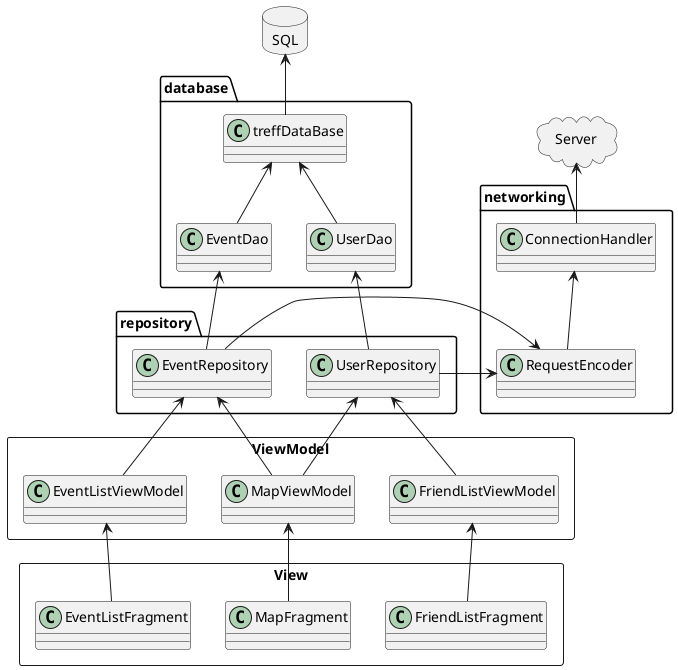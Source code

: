 @startuml

package View <<Rectangle>> {
class FriendListFragment
class MapFragment
class EventListFragment
}
package ViewModel <<Rectangle>> {
    class FriendListViewModel
    class MapViewModel
    class EventListViewModel
}
package repository {
    class UserRepository
    class EventRepository
}
FriendListViewModel <-down- FriendListFragment
MapViewModel <-down- MapFragment
EventListViewModel <-down- EventListFragment
UserRepository <-down- FriendListViewModel
UserRepository <-down- MapViewModel
EventRepository <-down- MapViewModel
EventRepository <-down- EventListViewModel

package database {
    class UserDao
    class EventDao
    class treffDataBase
}

treffDataBase <-down- UserDao
treffDataBase <-down- EventDao

package networking {
    class RequestEncoder
    class ConnectionHandler
}


package Server <<Cloud>> {

}


UserDao <-right- UserRepository
RequestEncoder <-down- UserRepository
EventDao <-down- EventRepository
RequestEncoder <-left- EventRepository
ConnectionHandler <-down- RequestEncoder
Server <-down- ConnectionHandler

package SQL <<Database>> {
}

SQL <-down- treffDataBase

@enduml